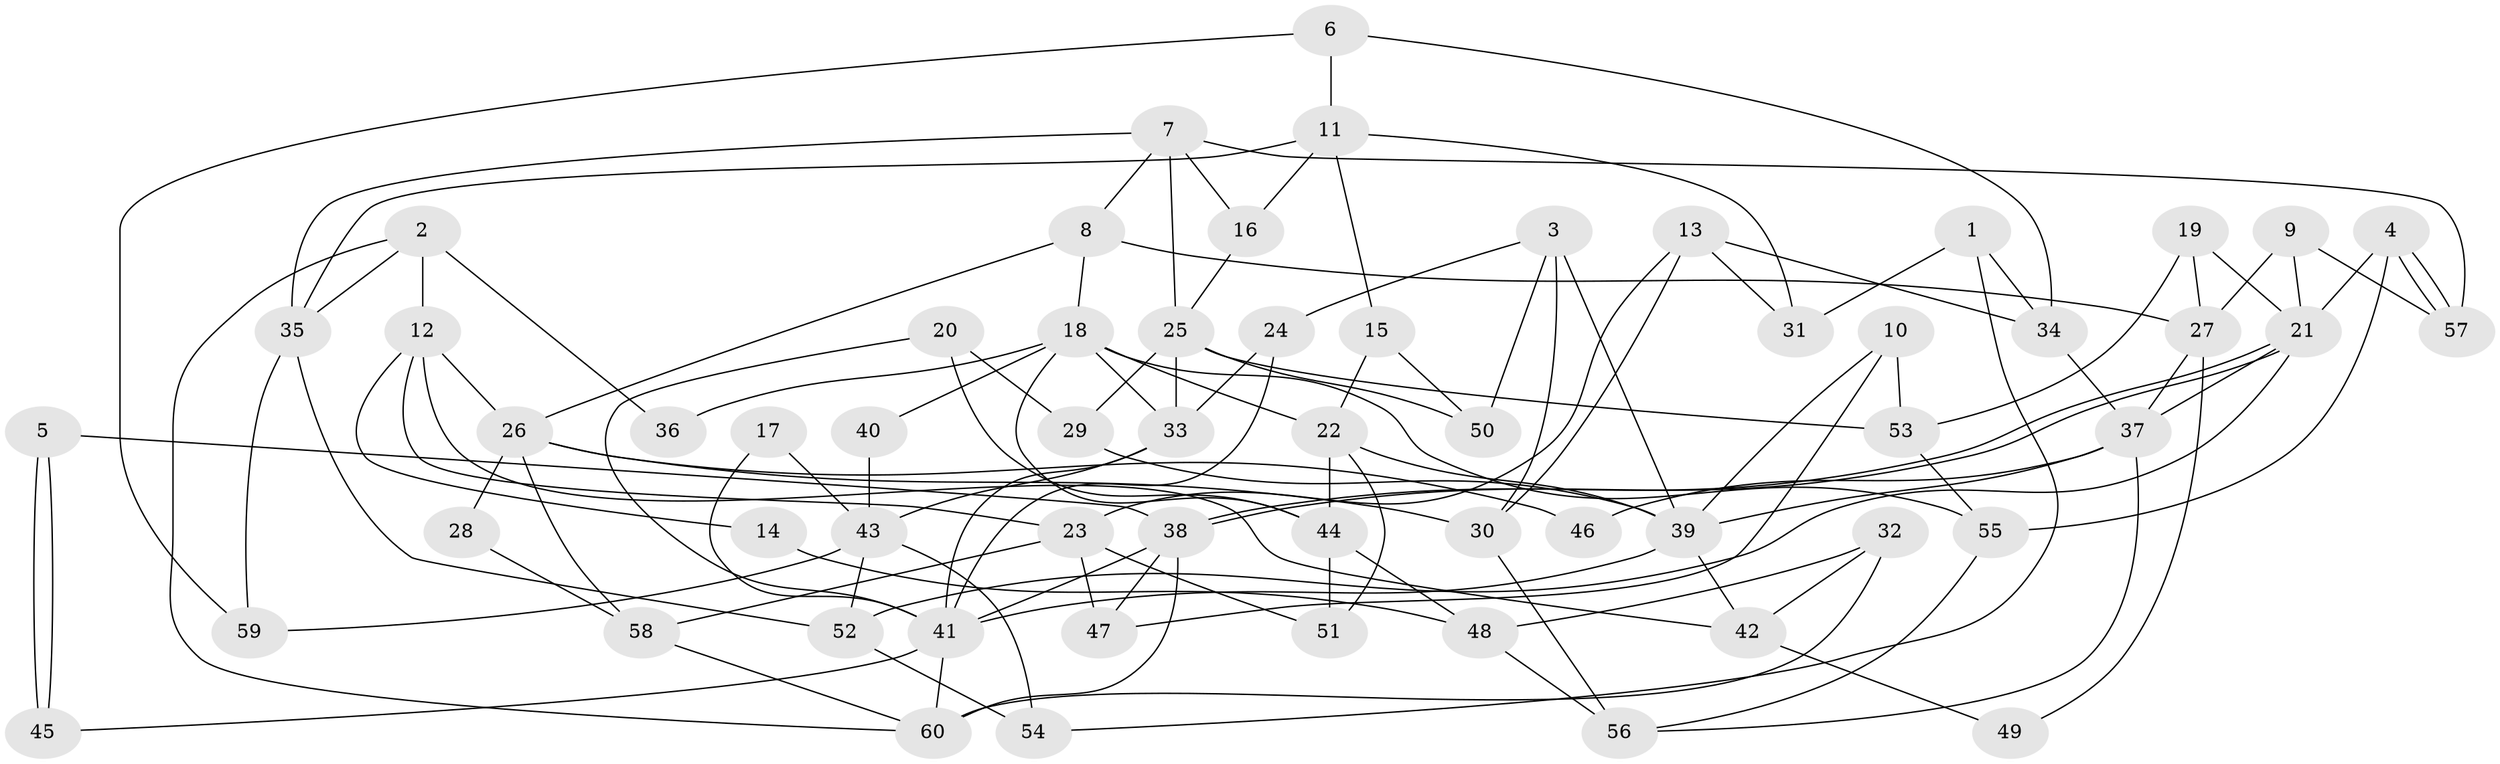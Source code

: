 // Generated by graph-tools (version 1.1) at 2025/11/02/27/25 16:11:22]
// undirected, 60 vertices, 120 edges
graph export_dot {
graph [start="1"]
  node [color=gray90,style=filled];
  1;
  2;
  3;
  4;
  5;
  6;
  7;
  8;
  9;
  10;
  11;
  12;
  13;
  14;
  15;
  16;
  17;
  18;
  19;
  20;
  21;
  22;
  23;
  24;
  25;
  26;
  27;
  28;
  29;
  30;
  31;
  32;
  33;
  34;
  35;
  36;
  37;
  38;
  39;
  40;
  41;
  42;
  43;
  44;
  45;
  46;
  47;
  48;
  49;
  50;
  51;
  52;
  53;
  54;
  55;
  56;
  57;
  58;
  59;
  60;
  1 -- 54;
  1 -- 34;
  1 -- 31;
  2 -- 35;
  2 -- 60;
  2 -- 12;
  2 -- 36;
  3 -- 30;
  3 -- 39;
  3 -- 24;
  3 -- 50;
  4 -- 21;
  4 -- 57;
  4 -- 57;
  4 -- 55;
  5 -- 45;
  5 -- 45;
  5 -- 38;
  6 -- 34;
  6 -- 11;
  6 -- 59;
  7 -- 25;
  7 -- 35;
  7 -- 8;
  7 -- 16;
  7 -- 57;
  8 -- 18;
  8 -- 26;
  8 -- 27;
  9 -- 21;
  9 -- 57;
  9 -- 27;
  10 -- 39;
  10 -- 53;
  10 -- 47;
  11 -- 15;
  11 -- 31;
  11 -- 16;
  11 -- 35;
  12 -- 42;
  12 -- 14;
  12 -- 23;
  12 -- 26;
  13 -- 23;
  13 -- 30;
  13 -- 31;
  13 -- 34;
  14 -- 48;
  15 -- 22;
  15 -- 50;
  16 -- 25;
  17 -- 43;
  17 -- 41;
  18 -- 55;
  18 -- 33;
  18 -- 22;
  18 -- 36;
  18 -- 40;
  18 -- 44;
  19 -- 27;
  19 -- 21;
  19 -- 53;
  20 -- 44;
  20 -- 41;
  20 -- 29;
  21 -- 38;
  21 -- 38;
  21 -- 37;
  21 -- 52;
  22 -- 44;
  22 -- 39;
  22 -- 51;
  23 -- 58;
  23 -- 47;
  23 -- 51;
  24 -- 41;
  24 -- 33;
  25 -- 29;
  25 -- 33;
  25 -- 50;
  25 -- 53;
  26 -- 28;
  26 -- 30;
  26 -- 46;
  26 -- 58;
  27 -- 37;
  27 -- 49;
  28 -- 58;
  29 -- 39;
  30 -- 56;
  32 -- 48;
  32 -- 60;
  32 -- 42;
  33 -- 41;
  33 -- 43;
  34 -- 37;
  35 -- 59;
  35 -- 52;
  37 -- 39;
  37 -- 46;
  37 -- 56;
  38 -- 47;
  38 -- 41;
  38 -- 60;
  39 -- 41;
  39 -- 42;
  40 -- 43;
  41 -- 45;
  41 -- 60;
  42 -- 49;
  43 -- 52;
  43 -- 54;
  43 -- 59;
  44 -- 51;
  44 -- 48;
  48 -- 56;
  52 -- 54;
  53 -- 55;
  55 -- 56;
  58 -- 60;
}

